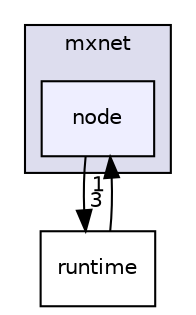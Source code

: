 digraph "/work/mxnet/include/mxnet/node" {
  compound=true
  node [ fontsize="10", fontname="Helvetica"];
  edge [ labelfontsize="10", labelfontname="Helvetica"];
  subgraph clusterdir_1143c7affb9ebd026cb6818dd282def7 {
    graph [ bgcolor="#ddddee", pencolor="black", label="mxnet" fontname="Helvetica", fontsize="10", URL="dir_1143c7affb9ebd026cb6818dd282def7.html"]
  dir_c697659eb9eafab534ce70cac2166794 [shape=box, label="node", style="filled", fillcolor="#eeeeff", pencolor="black", URL="dir_c697659eb9eafab534ce70cac2166794.html"];
  }
  dir_8e7a93613ef4c7e7d673effa691c1739 [shape=box label="runtime" URL="dir_8e7a93613ef4c7e7d673effa691c1739.html"];
  dir_c697659eb9eafab534ce70cac2166794->dir_8e7a93613ef4c7e7d673effa691c1739 [headlabel="3", labeldistance=1.5 headhref="dir_000022_000018.html"];
  dir_8e7a93613ef4c7e7d673effa691c1739->dir_c697659eb9eafab534ce70cac2166794 [headlabel="1", labeldistance=1.5 headhref="dir_000018_000022.html"];
}
